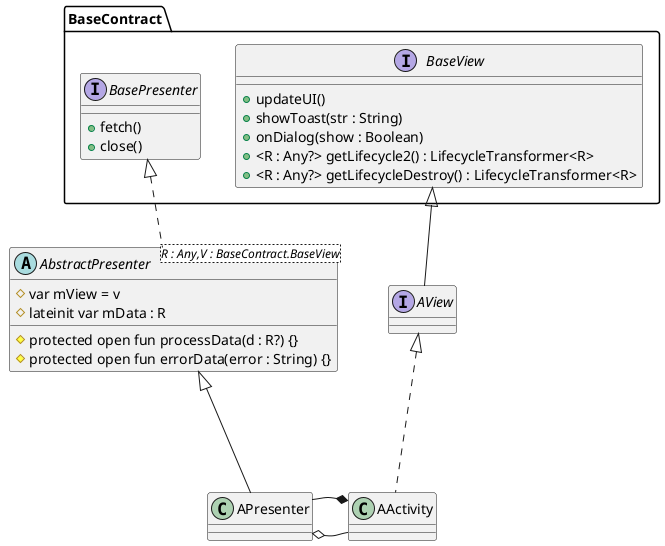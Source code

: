 @startuml
BaseContract.BasePresenter <|.. AbstractPresenter
AbstractPresenter <|--- APresenter

BaseContract.BaseView <|-- AView

AView <|.. AActivity

APresenter o-  AActivity
AActivity *- APresenter

abstract class AbstractPresenter<R : Any,V : BaseContract.BaseView> {
    #var mView = v
    #lateinit var mData : R
    #protected open fun processData(d : R?) {}
    #protected open fun errorData(error : String) {}
}
interface BaseContract.BaseView {
    +updateUI()
    +showToast(str : String)
    +onDialog(show : Boolean)
    +<R : Any?> getLifecycle2() : LifecycleTransformer<R>
    +<R : Any?> getLifecycleDestroy() : LifecycleTransformer<R>
}

interface BaseContract.BasePresenter {
    +fetch()
    +close()
}
interface AView
@enduml